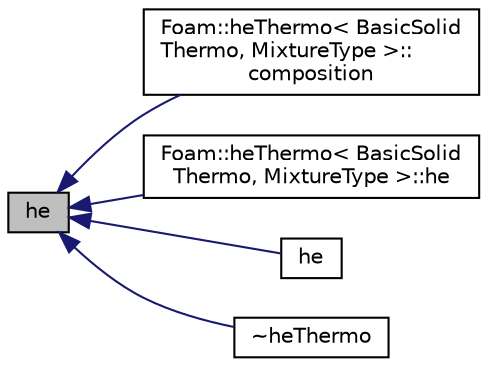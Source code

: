 digraph "he"
{
  bgcolor="transparent";
  edge [fontname="Helvetica",fontsize="10",labelfontname="Helvetica",labelfontsize="10"];
  node [fontname="Helvetica",fontsize="10",shape=record];
  rankdir="LR";
  Node1 [label="he",height=0.2,width=0.4,color="black", fillcolor="grey75", style="filled", fontcolor="black"];
  Node1 -> Node2 [dir="back",color="midnightblue",fontsize="10",style="solid",fontname="Helvetica"];
  Node2 [label="Foam::heThermo\< BasicSolid\lThermo, MixtureType \>::\lcomposition",height=0.2,width=0.4,color="black",URL="$a01022.html#a154e315bf2ff7c71053e47d33a3b3033",tooltip="Return the compostion of the mixture. "];
  Node1 -> Node3 [dir="back",color="midnightblue",fontsize="10",style="solid",fontname="Helvetica"];
  Node3 [label="Foam::heThermo\< BasicSolid\lThermo, MixtureType \>::he",height=0.2,width=0.4,color="black",URL="$a01022.html#ab79fd223dde2e565f8c9a8e7bd39b52e",tooltip="Enthalpy/Internal energy [J/kg]. "];
  Node1 -> Node4 [dir="back",color="midnightblue",fontsize="10",style="solid",fontname="Helvetica"];
  Node4 [label="he",height=0.2,width=0.4,color="black",URL="$a01022.html#a9ae1ce595f4dd1824a713c78019f1ff9",tooltip="Enthalpy/Internal energy. "];
  Node1 -> Node5 [dir="back",color="midnightblue",fontsize="10",style="solid",fontname="Helvetica"];
  Node5 [label="~heThermo",height=0.2,width=0.4,color="black",URL="$a01022.html#a9276c52135977d8e9ec3f5423ad0ccd4",tooltip="Destructor. "];
}
